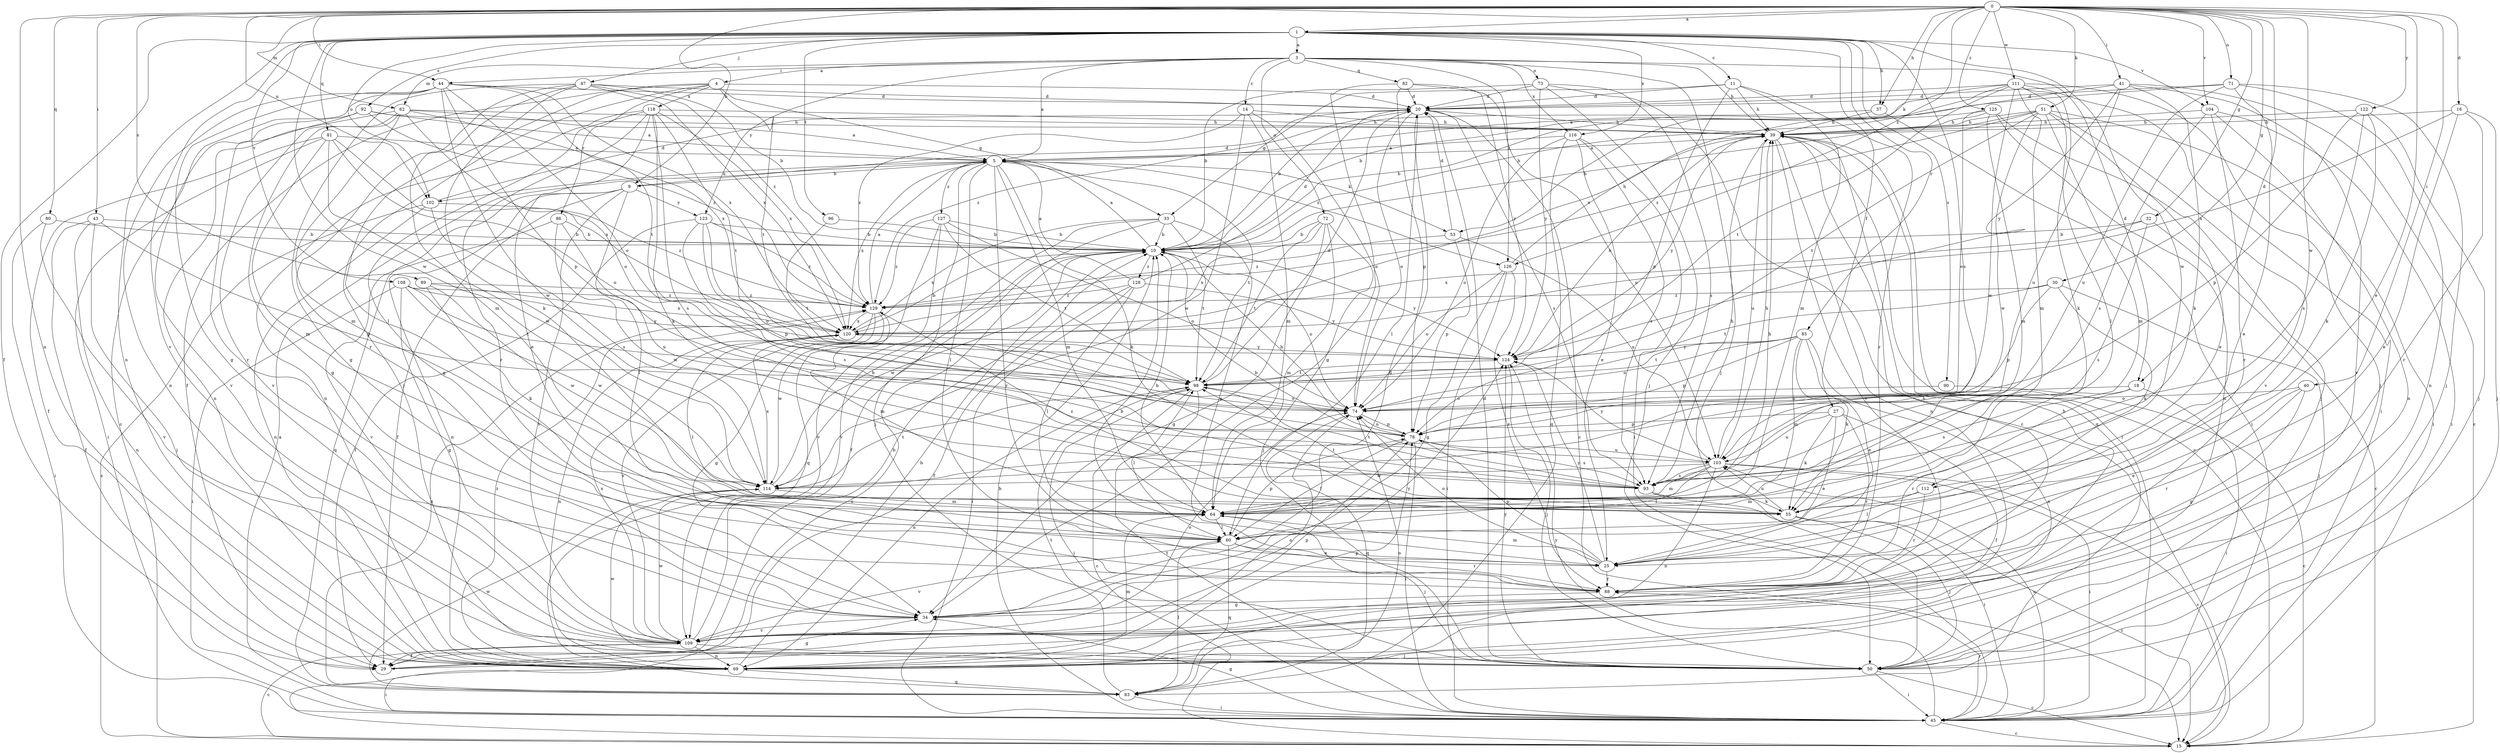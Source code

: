 strict digraph  {
0;
1;
3;
4;
5;
9;
10;
11;
14;
15;
16;
18;
20;
25;
27;
29;
30;
32;
33;
34;
37;
39;
40;
41;
43;
44;
45;
47;
50;
51;
53;
55;
60;
62;
64;
69;
71;
72;
73;
74;
78;
80;
81;
82;
83;
85;
86;
88;
89;
90;
92;
93;
96;
98;
102;
103;
104;
108;
109;
111;
112;
114;
116;
118;
120;
122;
123;
124;
125;
126;
127;
128;
129;
0 -> 1  [label=a];
0 -> 9  [label=b];
0 -> 16  [label=d];
0 -> 18  [label=d];
0 -> 25  [label=e];
0 -> 30  [label=g];
0 -> 32  [label=g];
0 -> 37  [label=h];
0 -> 40  [label=i];
0 -> 41  [label=i];
0 -> 43  [label=i];
0 -> 44  [label=i];
0 -> 51  [label=k];
0 -> 53  [label=k];
0 -> 62  [label=m];
0 -> 69  [label=n];
0 -> 71  [label=o];
0 -> 80  [label=q];
0 -> 89  [label=s];
0 -> 102  [label=u];
0 -> 104  [label=v];
0 -> 111  [label=w];
0 -> 112  [label=w];
0 -> 122  [label=y];
0 -> 125  [label=z];
0 -> 126  [label=z];
1 -> 3  [label=a];
1 -> 11  [label=c];
1 -> 27  [label=f];
1 -> 29  [label=f];
1 -> 37  [label=h];
1 -> 47  [label=j];
1 -> 69  [label=n];
1 -> 81  [label=q];
1 -> 85  [label=r];
1 -> 90  [label=s];
1 -> 92  [label=s];
1 -> 93  [label=s];
1 -> 96  [label=t];
1 -> 102  [label=u];
1 -> 104  [label=v];
1 -> 108  [label=v];
1 -> 109  [label=v];
1 -> 112  [label=w];
1 -> 114  [label=w];
1 -> 116  [label=x];
3 -> 4  [label=a];
3 -> 5  [label=a];
3 -> 14  [label=c];
3 -> 18  [label=d];
3 -> 39  [label=h];
3 -> 44  [label=i];
3 -> 50  [label=j];
3 -> 62  [label=m];
3 -> 72  [label=o];
3 -> 73  [label=o];
3 -> 82  [label=q];
3 -> 116  [label=x];
3 -> 123  [label=y];
3 -> 126  [label=z];
4 -> 20  [label=d];
4 -> 29  [label=f];
4 -> 33  [label=g];
4 -> 50  [label=j];
4 -> 60  [label=l];
4 -> 86  [label=r];
4 -> 98  [label=t];
4 -> 118  [label=x];
5 -> 9  [label=b];
5 -> 50  [label=j];
5 -> 53  [label=k];
5 -> 55  [label=k];
5 -> 60  [label=l];
5 -> 64  [label=m];
5 -> 88  [label=r];
5 -> 98  [label=t];
5 -> 102  [label=u];
5 -> 120  [label=x];
5 -> 126  [label=z];
5 -> 127  [label=z];
9 -> 20  [label=d];
9 -> 29  [label=f];
9 -> 60  [label=l];
9 -> 69  [label=n];
9 -> 83  [label=q];
9 -> 109  [label=v];
9 -> 123  [label=y];
10 -> 5  [label=a];
10 -> 15  [label=c];
10 -> 74  [label=o];
10 -> 114  [label=w];
10 -> 124  [label=y];
10 -> 128  [label=z];
11 -> 20  [label=d];
11 -> 33  [label=g];
11 -> 39  [label=h];
11 -> 64  [label=m];
11 -> 78  [label=p];
11 -> 88  [label=r];
14 -> 39  [label=h];
14 -> 64  [label=m];
14 -> 74  [label=o];
14 -> 114  [label=w];
14 -> 129  [label=z];
16 -> 25  [label=e];
16 -> 39  [label=h];
16 -> 50  [label=j];
16 -> 88  [label=r];
16 -> 120  [label=x];
18 -> 45  [label=i];
18 -> 74  [label=o];
18 -> 88  [label=r];
18 -> 93  [label=s];
20 -> 15  [label=c];
20 -> 39  [label=h];
20 -> 60  [label=l];
20 -> 74  [label=o];
20 -> 93  [label=s];
20 -> 129  [label=z];
25 -> 10  [label=b];
25 -> 64  [label=m];
25 -> 74  [label=o];
25 -> 78  [label=p];
25 -> 88  [label=r];
25 -> 124  [label=y];
27 -> 25  [label=e];
27 -> 29  [label=f];
27 -> 55  [label=k];
27 -> 78  [label=p];
27 -> 88  [label=r];
27 -> 103  [label=u];
29 -> 34  [label=g];
29 -> 39  [label=h];
30 -> 50  [label=j];
30 -> 55  [label=k];
30 -> 78  [label=p];
30 -> 98  [label=t];
30 -> 129  [label=z];
32 -> 10  [label=b];
32 -> 15  [label=c];
32 -> 93  [label=s];
32 -> 120  [label=x];
33 -> 10  [label=b];
33 -> 25  [label=e];
33 -> 29  [label=f];
33 -> 98  [label=t];
33 -> 109  [label=v];
33 -> 120  [label=x];
34 -> 20  [label=d];
34 -> 109  [label=v];
34 -> 124  [label=y];
37 -> 10  [label=b];
37 -> 39  [label=h];
37 -> 45  [label=i];
39 -> 5  [label=a];
39 -> 15  [label=c];
39 -> 45  [label=i];
39 -> 69  [label=n];
39 -> 83  [label=q];
39 -> 103  [label=u];
39 -> 109  [label=v];
39 -> 124  [label=y];
40 -> 25  [label=e];
40 -> 34  [label=g];
40 -> 74  [label=o];
40 -> 88  [label=r];
41 -> 10  [label=b];
41 -> 15  [label=c];
41 -> 20  [label=d];
41 -> 55  [label=k];
41 -> 103  [label=u];
41 -> 109  [label=v];
41 -> 124  [label=y];
43 -> 10  [label=b];
43 -> 29  [label=f];
43 -> 50  [label=j];
43 -> 69  [label=n];
43 -> 78  [label=p];
44 -> 15  [label=c];
44 -> 20  [label=d];
44 -> 34  [label=g];
44 -> 69  [label=n];
44 -> 74  [label=o];
44 -> 78  [label=p];
44 -> 98  [label=t];
44 -> 114  [label=w];
44 -> 120  [label=x];
45 -> 10  [label=b];
45 -> 15  [label=c];
45 -> 34  [label=g];
45 -> 88  [label=r];
45 -> 98  [label=t];
45 -> 103  [label=u];
45 -> 124  [label=y];
47 -> 10  [label=b];
47 -> 20  [label=d];
47 -> 34  [label=g];
47 -> 55  [label=k];
47 -> 64  [label=m];
47 -> 88  [label=r];
47 -> 120  [label=x];
47 -> 129  [label=z];
50 -> 15  [label=c];
50 -> 20  [label=d];
50 -> 45  [label=i];
50 -> 114  [label=w];
50 -> 124  [label=y];
51 -> 10  [label=b];
51 -> 25  [label=e];
51 -> 39  [label=h];
51 -> 45  [label=i];
51 -> 64  [label=m];
51 -> 98  [label=t];
51 -> 109  [label=v];
51 -> 114  [label=w];
51 -> 129  [label=z];
53 -> 20  [label=d];
53 -> 78  [label=p];
53 -> 103  [label=u];
53 -> 129  [label=z];
55 -> 15  [label=c];
55 -> 50  [label=j];
55 -> 98  [label=t];
55 -> 103  [label=u];
55 -> 129  [label=z];
60 -> 25  [label=e];
60 -> 78  [label=p];
60 -> 83  [label=q];
60 -> 88  [label=r];
60 -> 109  [label=v];
62 -> 5  [label=a];
62 -> 34  [label=g];
62 -> 39  [label=h];
62 -> 64  [label=m];
62 -> 69  [label=n];
62 -> 74  [label=o];
62 -> 109  [label=v];
62 -> 120  [label=x];
64 -> 10  [label=b];
64 -> 39  [label=h];
64 -> 50  [label=j];
64 -> 60  [label=l];
69 -> 10  [label=b];
69 -> 45  [label=i];
69 -> 64  [label=m];
69 -> 74  [label=o];
69 -> 78  [label=p];
69 -> 83  [label=q];
69 -> 129  [label=z];
71 -> 5  [label=a];
71 -> 20  [label=d];
71 -> 25  [label=e];
71 -> 50  [label=j];
71 -> 69  [label=n];
71 -> 103  [label=u];
72 -> 10  [label=b];
72 -> 34  [label=g];
72 -> 50  [label=j];
72 -> 64  [label=m];
72 -> 98  [label=t];
72 -> 120  [label=x];
73 -> 10  [label=b];
73 -> 15  [label=c];
73 -> 20  [label=d];
73 -> 50  [label=j];
73 -> 93  [label=s];
73 -> 124  [label=y];
74 -> 78  [label=p];
74 -> 83  [label=q];
78 -> 10  [label=b];
78 -> 45  [label=i];
78 -> 60  [label=l];
78 -> 74  [label=o];
78 -> 93  [label=s];
78 -> 103  [label=u];
80 -> 10  [label=b];
80 -> 45  [label=i];
80 -> 109  [label=v];
81 -> 5  [label=a];
81 -> 29  [label=f];
81 -> 45  [label=i];
81 -> 64  [label=m];
81 -> 74  [label=o];
81 -> 114  [label=w];
81 -> 120  [label=x];
82 -> 20  [label=d];
82 -> 34  [label=g];
82 -> 78  [label=p];
82 -> 103  [label=u];
82 -> 124  [label=y];
83 -> 5  [label=a];
83 -> 45  [label=i];
83 -> 60  [label=l];
83 -> 74  [label=o];
83 -> 98  [label=t];
83 -> 114  [label=w];
83 -> 129  [label=z];
85 -> 25  [label=e];
85 -> 55  [label=k];
85 -> 64  [label=m];
85 -> 69  [label=n];
85 -> 74  [label=o];
85 -> 78  [label=p];
85 -> 98  [label=t];
85 -> 124  [label=y];
86 -> 10  [label=b];
86 -> 103  [label=u];
86 -> 109  [label=v];
86 -> 114  [label=w];
88 -> 34  [label=g];
89 -> 55  [label=k];
89 -> 114  [label=w];
89 -> 120  [label=x];
89 -> 129  [label=z];
90 -> 15  [label=c];
90 -> 74  [label=o];
92 -> 5  [label=a];
92 -> 39  [label=h];
92 -> 88  [label=r];
92 -> 109  [label=v];
92 -> 129  [label=z];
93 -> 10  [label=b];
93 -> 39  [label=h];
93 -> 45  [label=i];
93 -> 55  [label=k];
93 -> 98  [label=t];
96 -> 10  [label=b];
96 -> 98  [label=t];
98 -> 15  [label=c];
98 -> 20  [label=d];
98 -> 45  [label=i];
98 -> 60  [label=l];
98 -> 69  [label=n];
98 -> 74  [label=o];
102 -> 15  [label=c];
102 -> 20  [label=d];
102 -> 69  [label=n];
102 -> 93  [label=s];
102 -> 129  [label=z];
103 -> 15  [label=c];
103 -> 39  [label=h];
103 -> 45  [label=i];
103 -> 60  [label=l];
103 -> 64  [label=m];
103 -> 69  [label=n];
103 -> 93  [label=s];
103 -> 114  [label=w];
103 -> 124  [label=y];
104 -> 39  [label=h];
104 -> 45  [label=i];
104 -> 69  [label=n];
104 -> 88  [label=r];
104 -> 93  [label=s];
108 -> 34  [label=g];
108 -> 45  [label=i];
108 -> 98  [label=t];
108 -> 114  [label=w];
108 -> 124  [label=y];
108 -> 129  [label=z];
109 -> 10  [label=b];
109 -> 15  [label=c];
109 -> 29  [label=f];
109 -> 39  [label=h];
109 -> 50  [label=j];
109 -> 69  [label=n];
109 -> 74  [label=o];
109 -> 78  [label=p];
109 -> 114  [label=w];
109 -> 120  [label=x];
111 -> 10  [label=b];
111 -> 20  [label=d];
111 -> 45  [label=i];
111 -> 50  [label=j];
111 -> 55  [label=k];
111 -> 60  [label=l];
111 -> 64  [label=m];
111 -> 98  [label=t];
111 -> 114  [label=w];
111 -> 120  [label=x];
112 -> 60  [label=l];
112 -> 64  [label=m];
112 -> 88  [label=r];
114 -> 10  [label=b];
114 -> 64  [label=m];
114 -> 98  [label=t];
114 -> 120  [label=x];
116 -> 5  [label=a];
116 -> 25  [label=e];
116 -> 45  [label=i];
116 -> 74  [label=o];
116 -> 83  [label=q];
116 -> 93  [label=s];
118 -> 25  [label=e];
118 -> 34  [label=g];
118 -> 39  [label=h];
118 -> 55  [label=k];
118 -> 69  [label=n];
118 -> 88  [label=r];
118 -> 93  [label=s];
118 -> 98  [label=t];
118 -> 120  [label=x];
120 -> 10  [label=b];
120 -> 60  [label=l];
120 -> 69  [label=n];
120 -> 124  [label=y];
122 -> 39  [label=h];
122 -> 50  [label=j];
122 -> 55  [label=k];
122 -> 78  [label=p];
122 -> 93  [label=s];
123 -> 10  [label=b];
123 -> 29  [label=f];
123 -> 74  [label=o];
123 -> 78  [label=p];
123 -> 93  [label=s];
123 -> 129  [label=z];
124 -> 39  [label=h];
124 -> 50  [label=j];
124 -> 98  [label=t];
125 -> 10  [label=b];
125 -> 39  [label=h];
125 -> 50  [label=j];
125 -> 64  [label=m];
125 -> 69  [label=n];
125 -> 74  [label=o];
126 -> 34  [label=g];
126 -> 39  [label=h];
126 -> 45  [label=i];
126 -> 74  [label=o];
126 -> 88  [label=r];
127 -> 10  [label=b];
127 -> 74  [label=o];
127 -> 83  [label=q];
127 -> 98  [label=t];
127 -> 109  [label=v];
127 -> 129  [label=z];
128 -> 5  [label=a];
128 -> 20  [label=d];
128 -> 29  [label=f];
128 -> 45  [label=i];
128 -> 60  [label=l];
128 -> 124  [label=y];
128 -> 129  [label=z];
129 -> 5  [label=a];
129 -> 34  [label=g];
129 -> 64  [label=m];
129 -> 109  [label=v];
129 -> 114  [label=w];
129 -> 120  [label=x];
}
